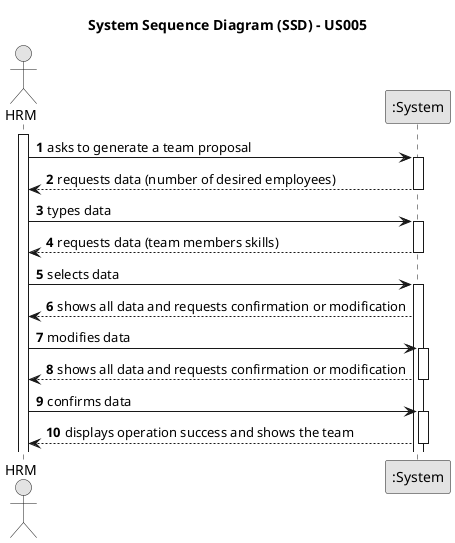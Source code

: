 @startuml
skinparam monochrome true
skinparam packageStyle rectangle
skinparam shadowing false

title System Sequence Diagram (SSD) - US005

autonumber

actor "HRM" as Employee
participant ":System" as System

activate Employee

    Employee -> System : asks to generate a team proposal
    activate System

        System --> Employee : requests data (number of desired employees)
    deactivate System

    Employee -> System : types data
    activate System

        System --> Employee : requests data (team members skills)
    deactivate System

    Employee -> System : selects data
    activate System

        System --> Employee : shows all data and requests confirmation or modification

       Employee -> System : modifies data
        activate System

          System --> Employee : shows all data and requests confirmation or modification
       deactivate System

               Employee -> System : confirms data
                activate System

            System --> Employee : displays operation success and shows the team
        deactivate System



@enduml